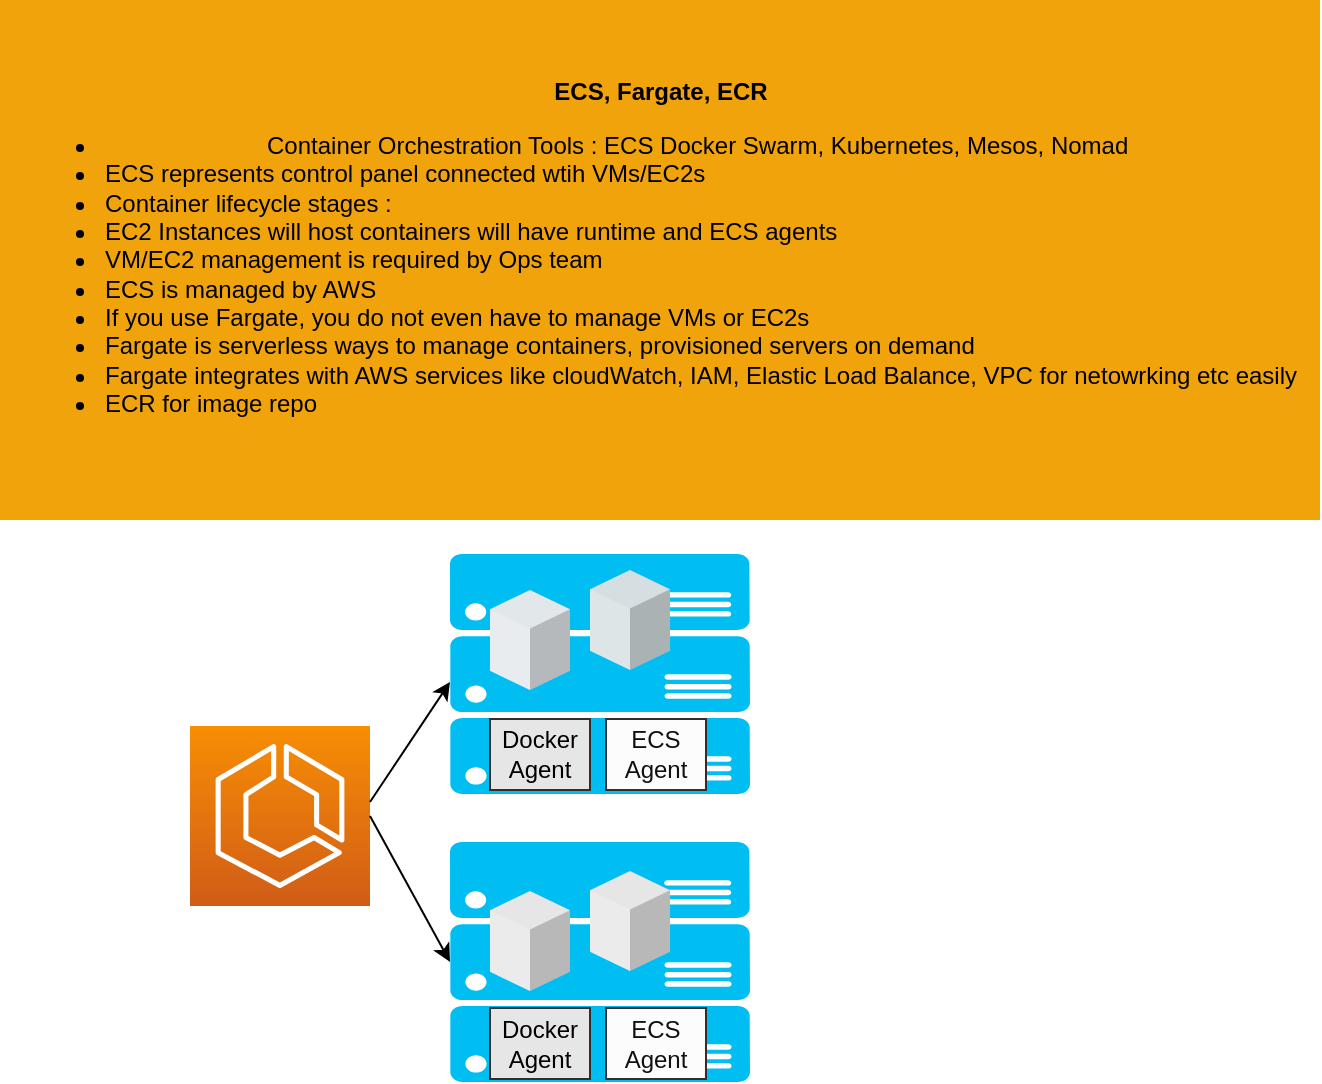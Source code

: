 <mxfile>
    <diagram id="mckb1e-DCGjqJJmubMi7" name="Page-1">
        <mxGraphModel dx="1477" dy="1696" grid="1" gridSize="10" guides="1" tooltips="1" connect="1" arrows="1" fold="1" page="1" pageScale="1" pageWidth="827" pageHeight="1169" math="0" shadow="0">
            <root>
                <mxCell id="0"/>
                <mxCell id="1" parent="0"/>
                <mxCell id="4" value="&lt;b&gt;ECS, Fargate, ECR&lt;/b&gt;&lt;br&gt;&lt;ul&gt;&lt;li&gt;Container Orchestration Tools : ECS Docker Swarm, Kubernetes, Mesos, Nomad&amp;nbsp;&lt;/li&gt;&lt;li style=&quot;text-align: left;&quot;&gt;ECS represents control panel connected wtih VMs/EC2s&lt;/li&gt;&lt;li style=&quot;text-align: left;&quot;&gt;Container lifecycle stages :&amp;nbsp;&lt;/li&gt;&lt;li style=&quot;text-align: left;&quot;&gt;EC2 Instances will host containers will have runtime and ECS agents&lt;/li&gt;&lt;li style=&quot;text-align: left;&quot;&gt;VM/EC2 management is required by Ops team&lt;/li&gt;&lt;li style=&quot;text-align: left;&quot;&gt;ECS is managed by AWS&lt;/li&gt;&lt;li style=&quot;text-align: left;&quot;&gt;If you use Fargate, you do not even have to manage VMs or EC2s&lt;/li&gt;&lt;li style=&quot;text-align: left;&quot;&gt;Fargate is serverless ways to manage containers, provisioned servers on demand&lt;/li&gt;&lt;li style=&quot;text-align: left;&quot;&gt;Fargate integrates with AWS services like cloudWatch, IAM, Elastic Load Balance, VPC for netowrking etc easily&lt;/li&gt;&lt;li style=&quot;text-align: left;&quot;&gt;ECR for image repo&lt;/li&gt;&lt;/ul&gt;" style="text;html=1;align=center;verticalAlign=middle;resizable=0;points=[];autosize=1;strokeColor=none;fillColor=#f0a30a;fontColor=#000000;" parent="1" vertex="1">
                    <mxGeometry x="-235" y="-75" width="660" height="260" as="geometry"/>
                </mxCell>
                <mxCell id="5" value="" style="sketch=0;points=[[0,0,0],[0.25,0,0],[0.5,0,0],[0.75,0,0],[1,0,0],[0,1,0],[0.25,1,0],[0.5,1,0],[0.75,1,0],[1,1,0],[0,0.25,0],[0,0.5,0],[0,0.75,0],[1,0.25,0],[1,0.5,0],[1,0.75,0]];outlineConnect=0;fontColor=#232F3E;gradientColor=#F78E04;gradientDirection=north;fillColor=#D05C17;strokeColor=#ffffff;dashed=0;verticalLabelPosition=bottom;verticalAlign=top;align=center;html=1;fontSize=12;fontStyle=0;aspect=fixed;shape=mxgraph.aws4.resourceIcon;resIcon=mxgraph.aws4.ecs;" parent="1" vertex="1">
                    <mxGeometry x="-140" y="288" width="90" height="90" as="geometry"/>
                </mxCell>
                <mxCell id="7" value="" style="verticalLabelPosition=bottom;html=1;verticalAlign=top;align=center;strokeColor=none;fillColor=#00BEF2;shape=mxgraph.azure.server_rack;" parent="1" vertex="1">
                    <mxGeometry x="-10" y="346" width="150" height="120" as="geometry"/>
                </mxCell>
                <mxCell id="11" value="" style="verticalLabelPosition=bottom;html=1;verticalAlign=top;align=center;strokeColor=none;fillColor=#00BEF2;shape=mxgraph.azure.server_rack;" parent="1" vertex="1">
                    <mxGeometry x="-10" y="202" width="150" height="120" as="geometry"/>
                </mxCell>
                <mxCell id="13" value="Docker Agent" style="whiteSpace=wrap;html=1;gradientColor=none;fillColor=#E6E6E6;strokeColor=#352c2c;gradientDirection=west;fontColor=#000000;" parent="1" vertex="1">
                    <mxGeometry x="10" y="284.5" width="50" height="35.5" as="geometry"/>
                </mxCell>
                <mxCell id="14" value="ECS&lt;br&gt;Agent&lt;br&gt;" style="whiteSpace=wrap;html=1;gradientColor=none;fillColor=#fcfcfd;strokeColor=#352c2c;gradientDirection=west;fontColor=#121111;" parent="1" vertex="1">
                    <mxGeometry x="68" y="284.5" width="50" height="35.5" as="geometry"/>
                </mxCell>
                <mxCell id="15" value="" style="edgeStyle=none;orthogonalLoop=1;jettySize=auto;html=1;entryX=0;entryY=0.5;entryDx=0;entryDy=0;entryPerimeter=0;" parent="1" edge="1">
                    <mxGeometry width="100" relative="1" as="geometry">
                        <mxPoint x="-50" y="326" as="sourcePoint"/>
                        <mxPoint x="-10" y="266" as="targetPoint"/>
                        <Array as="points"/>
                    </mxGeometry>
                </mxCell>
                <mxCell id="16" value="" style="edgeStyle=none;orthogonalLoop=1;jettySize=auto;html=1;entryX=0;entryY=0.5;entryDx=0;entryDy=0;entryPerimeter=0;exitX=1;exitY=0.5;exitDx=0;exitDy=0;exitPerimeter=0;" parent="1" source="5" target="7" edge="1">
                    <mxGeometry width="100" relative="1" as="geometry">
                        <mxPoint x="-40" y="336" as="sourcePoint"/>
                        <mxPoint y="276" as="targetPoint"/>
                        <Array as="points"/>
                    </mxGeometry>
                </mxCell>
                <mxCell id="18" value="" style="verticalLabelPosition=bottom;verticalAlign=top;html=1;shape=mxgraph.infographic.shadedCube;isoAngle=15;fillColor=#e2e7e9;strokeColor=none;" parent="1" vertex="1">
                    <mxGeometry x="10" y="220" width="40" height="50" as="geometry"/>
                </mxCell>
                <mxCell id="19" value="" style="verticalLabelPosition=bottom;verticalAlign=top;html=1;shape=mxgraph.infographic.shadedCube;isoAngle=15;fillColor=#d5dee1;strokeColor=none;" parent="1" vertex="1">
                    <mxGeometry x="60" y="210" width="40" height="50" as="geometry"/>
                </mxCell>
                <mxCell id="20" value="" style="verticalLabelPosition=bottom;verticalAlign=top;html=1;shape=mxgraph.infographic.shadedCube;isoAngle=15;fillColor=#E6E6E6;strokeColor=none;" parent="1" vertex="1">
                    <mxGeometry x="10" y="370.5" width="40" height="50" as="geometry"/>
                </mxCell>
                <mxCell id="21" value="" style="verticalLabelPosition=bottom;verticalAlign=top;html=1;shape=mxgraph.infographic.shadedCube;isoAngle=15;fillColor=#E6E6E6;strokeColor=none;" parent="1" vertex="1">
                    <mxGeometry x="60" y="360.5" width="40" height="50" as="geometry"/>
                </mxCell>
                <mxCell id="22" value="Docker Agent" style="whiteSpace=wrap;html=1;gradientColor=none;fillColor=#E6E6E6;strokeColor=#352c2c;gradientDirection=west;fontColor=#000000;" parent="1" vertex="1">
                    <mxGeometry x="10" y="429" width="50" height="35.5" as="geometry"/>
                </mxCell>
                <mxCell id="23" value="ECS&lt;br&gt;Agent&lt;br&gt;" style="whiteSpace=wrap;html=1;gradientColor=none;fillColor=#fcfcfd;strokeColor=#352c2c;gradientDirection=west;fontColor=#121111;" parent="1" vertex="1">
                    <mxGeometry x="68" y="429" width="50" height="35.5" as="geometry"/>
                </mxCell>
            </root>
        </mxGraphModel>
    </diagram>
</mxfile>